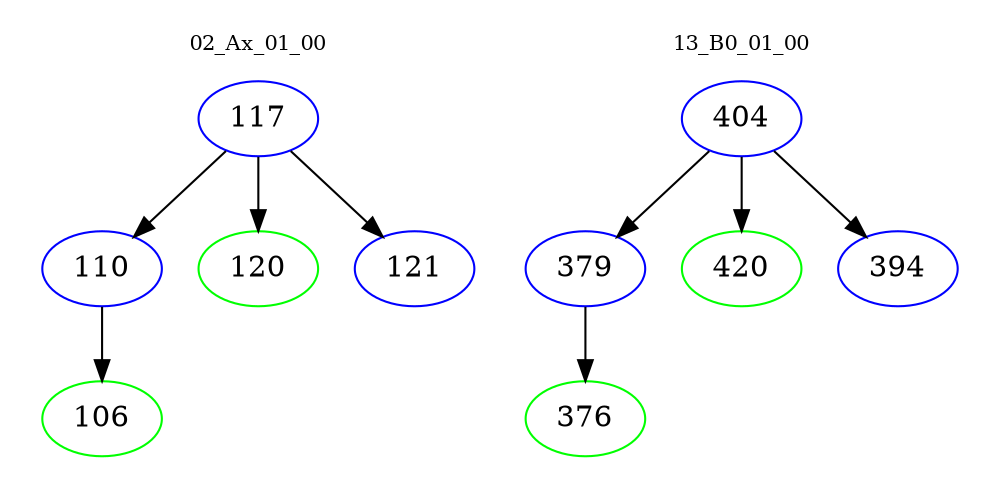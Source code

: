 digraph{
subgraph cluster_0 {
color = white
label = "02_Ax_01_00";
fontsize=10;
T0_117 [label="117", color="blue"]
T0_117 -> T0_110 [color="black"]
T0_110 [label="110", color="blue"]
T0_110 -> T0_106 [color="black"]
T0_106 [label="106", color="green"]
T0_117 -> T0_120 [color="black"]
T0_120 [label="120", color="green"]
T0_117 -> T0_121 [color="black"]
T0_121 [label="121", color="blue"]
}
subgraph cluster_1 {
color = white
label = "13_B0_01_00";
fontsize=10;
T1_404 [label="404", color="blue"]
T1_404 -> T1_379 [color="black"]
T1_379 [label="379", color="blue"]
T1_379 -> T1_376 [color="black"]
T1_376 [label="376", color="green"]
T1_404 -> T1_420 [color="black"]
T1_420 [label="420", color="green"]
T1_404 -> T1_394 [color="black"]
T1_394 [label="394", color="blue"]
}
}
